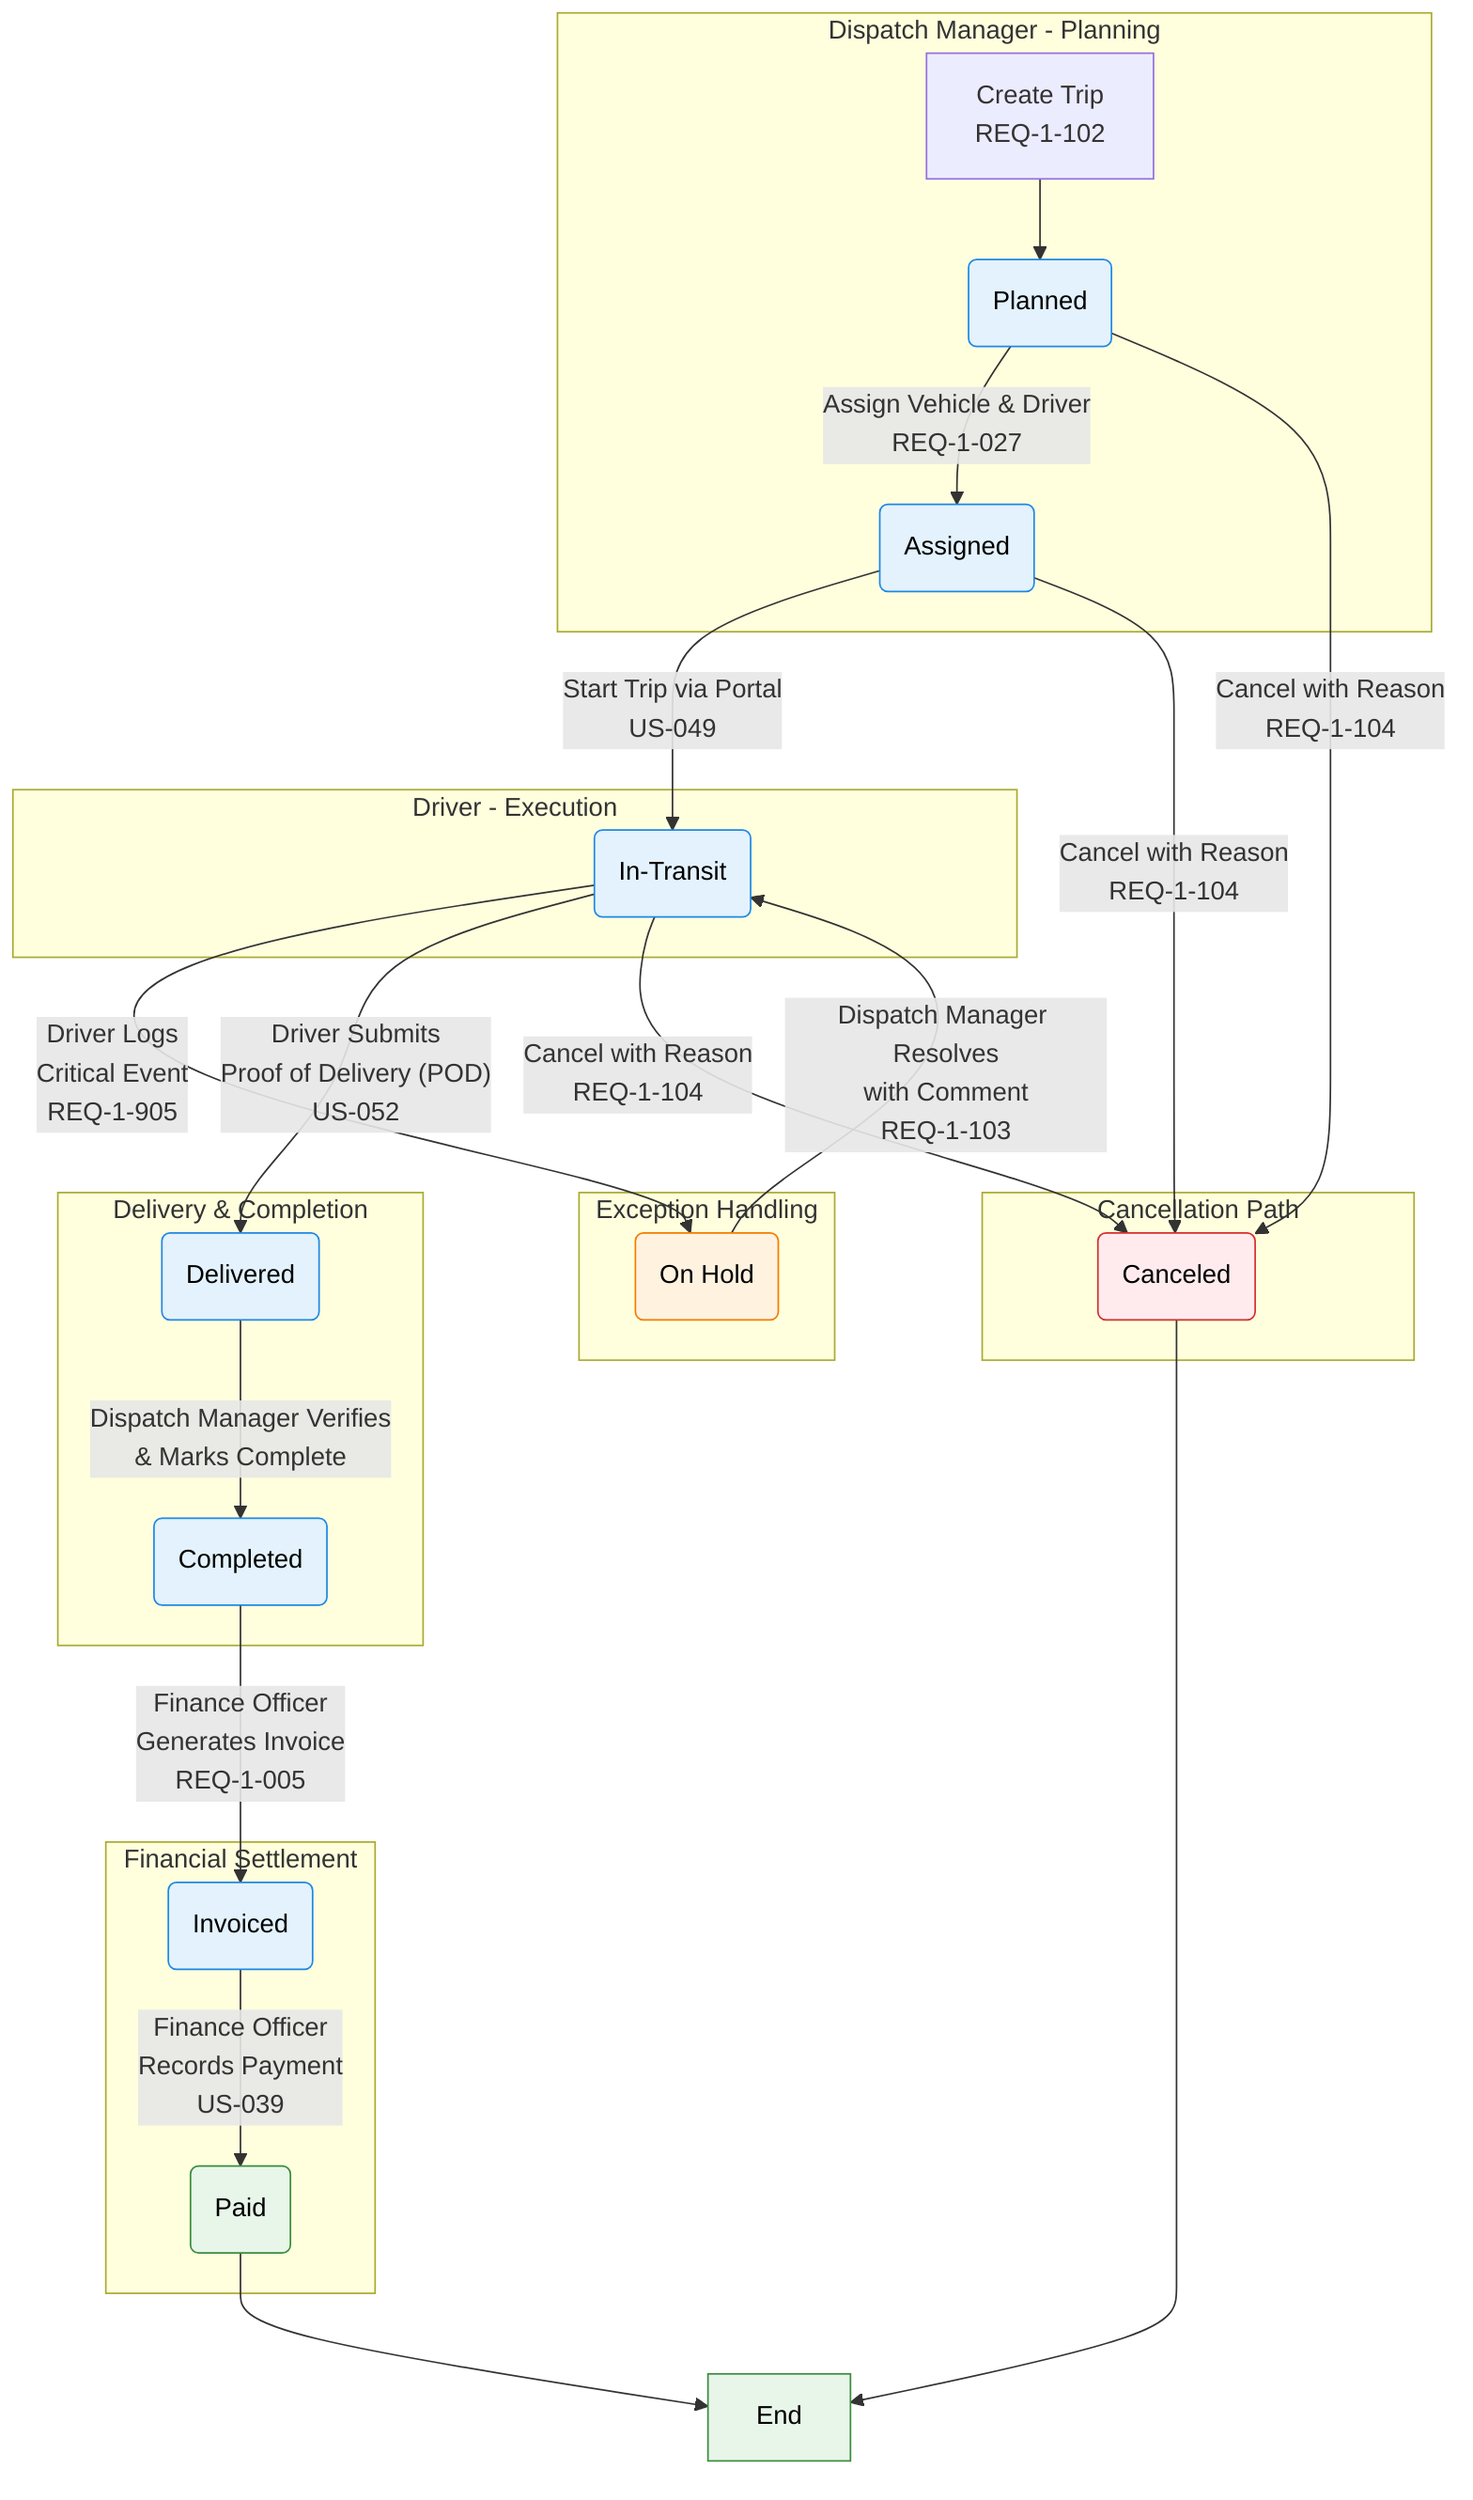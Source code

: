 flowchart TD
    subgraph "Dispatch Manager - Planning"
        A[Create Trip<br>REQ-1-102] --> B(Planned)
        B -- "Assign Vehicle & Driver<br>REQ-1-027" --> C(Assigned)
    end

    subgraph "Driver - Execution"
        C -- "Start Trip via Portal<br>US-049" --> D(In-Transit)
    end

    subgraph "Exception Handling"
        D -- "Driver Logs<br>Critical Event<br>REQ-1-905" --> E(On Hold)
        E -- "Dispatch Manager Resolves<br>with Comment<br>REQ-1-103" --> D
    end

    subgraph "Delivery & Completion"
        D -- "Driver Submits<br>Proof of Delivery (POD)<br>US-052" --> F(Delivered)
        F -- "Dispatch Manager Verifies<br>& Marks Complete" --> G(Completed)
    end

    subgraph "Financial Settlement"
        G -- "Finance Officer<br>Generates Invoice<br>REQ-1-005" --> H(Invoiced)
        H -- "Finance Officer<br>Records Payment<br>US-039" --> I(Paid)
    end

    subgraph "Cancellation Path"
        direction LR
        B -- "Cancel with Reason<br>REQ-1-104" --> Z(Canceled)
        C -- "Cancel with Reason<br>REQ-1-104" --> Z
        D -- "Cancel with Reason<br>REQ-1-104" --> Z
    end

    I --> X[End]
    Z --> X

    %% Styling
    classDef state fill:#e3f2fd,stroke:#1e88e5,color:#000
    classDef exceptionState fill:#fff3e0,stroke:#f57c00,color:#000
    classDef terminalState fill:#e8f5e9,stroke:#388e3c,color:#000
    classDef canceledState fill:#ffebee,stroke:#d32f2f,color:#000

    class B,C,D,F,G,H state
    class E exceptionState
    class I,X terminalState
    class Z canceledState